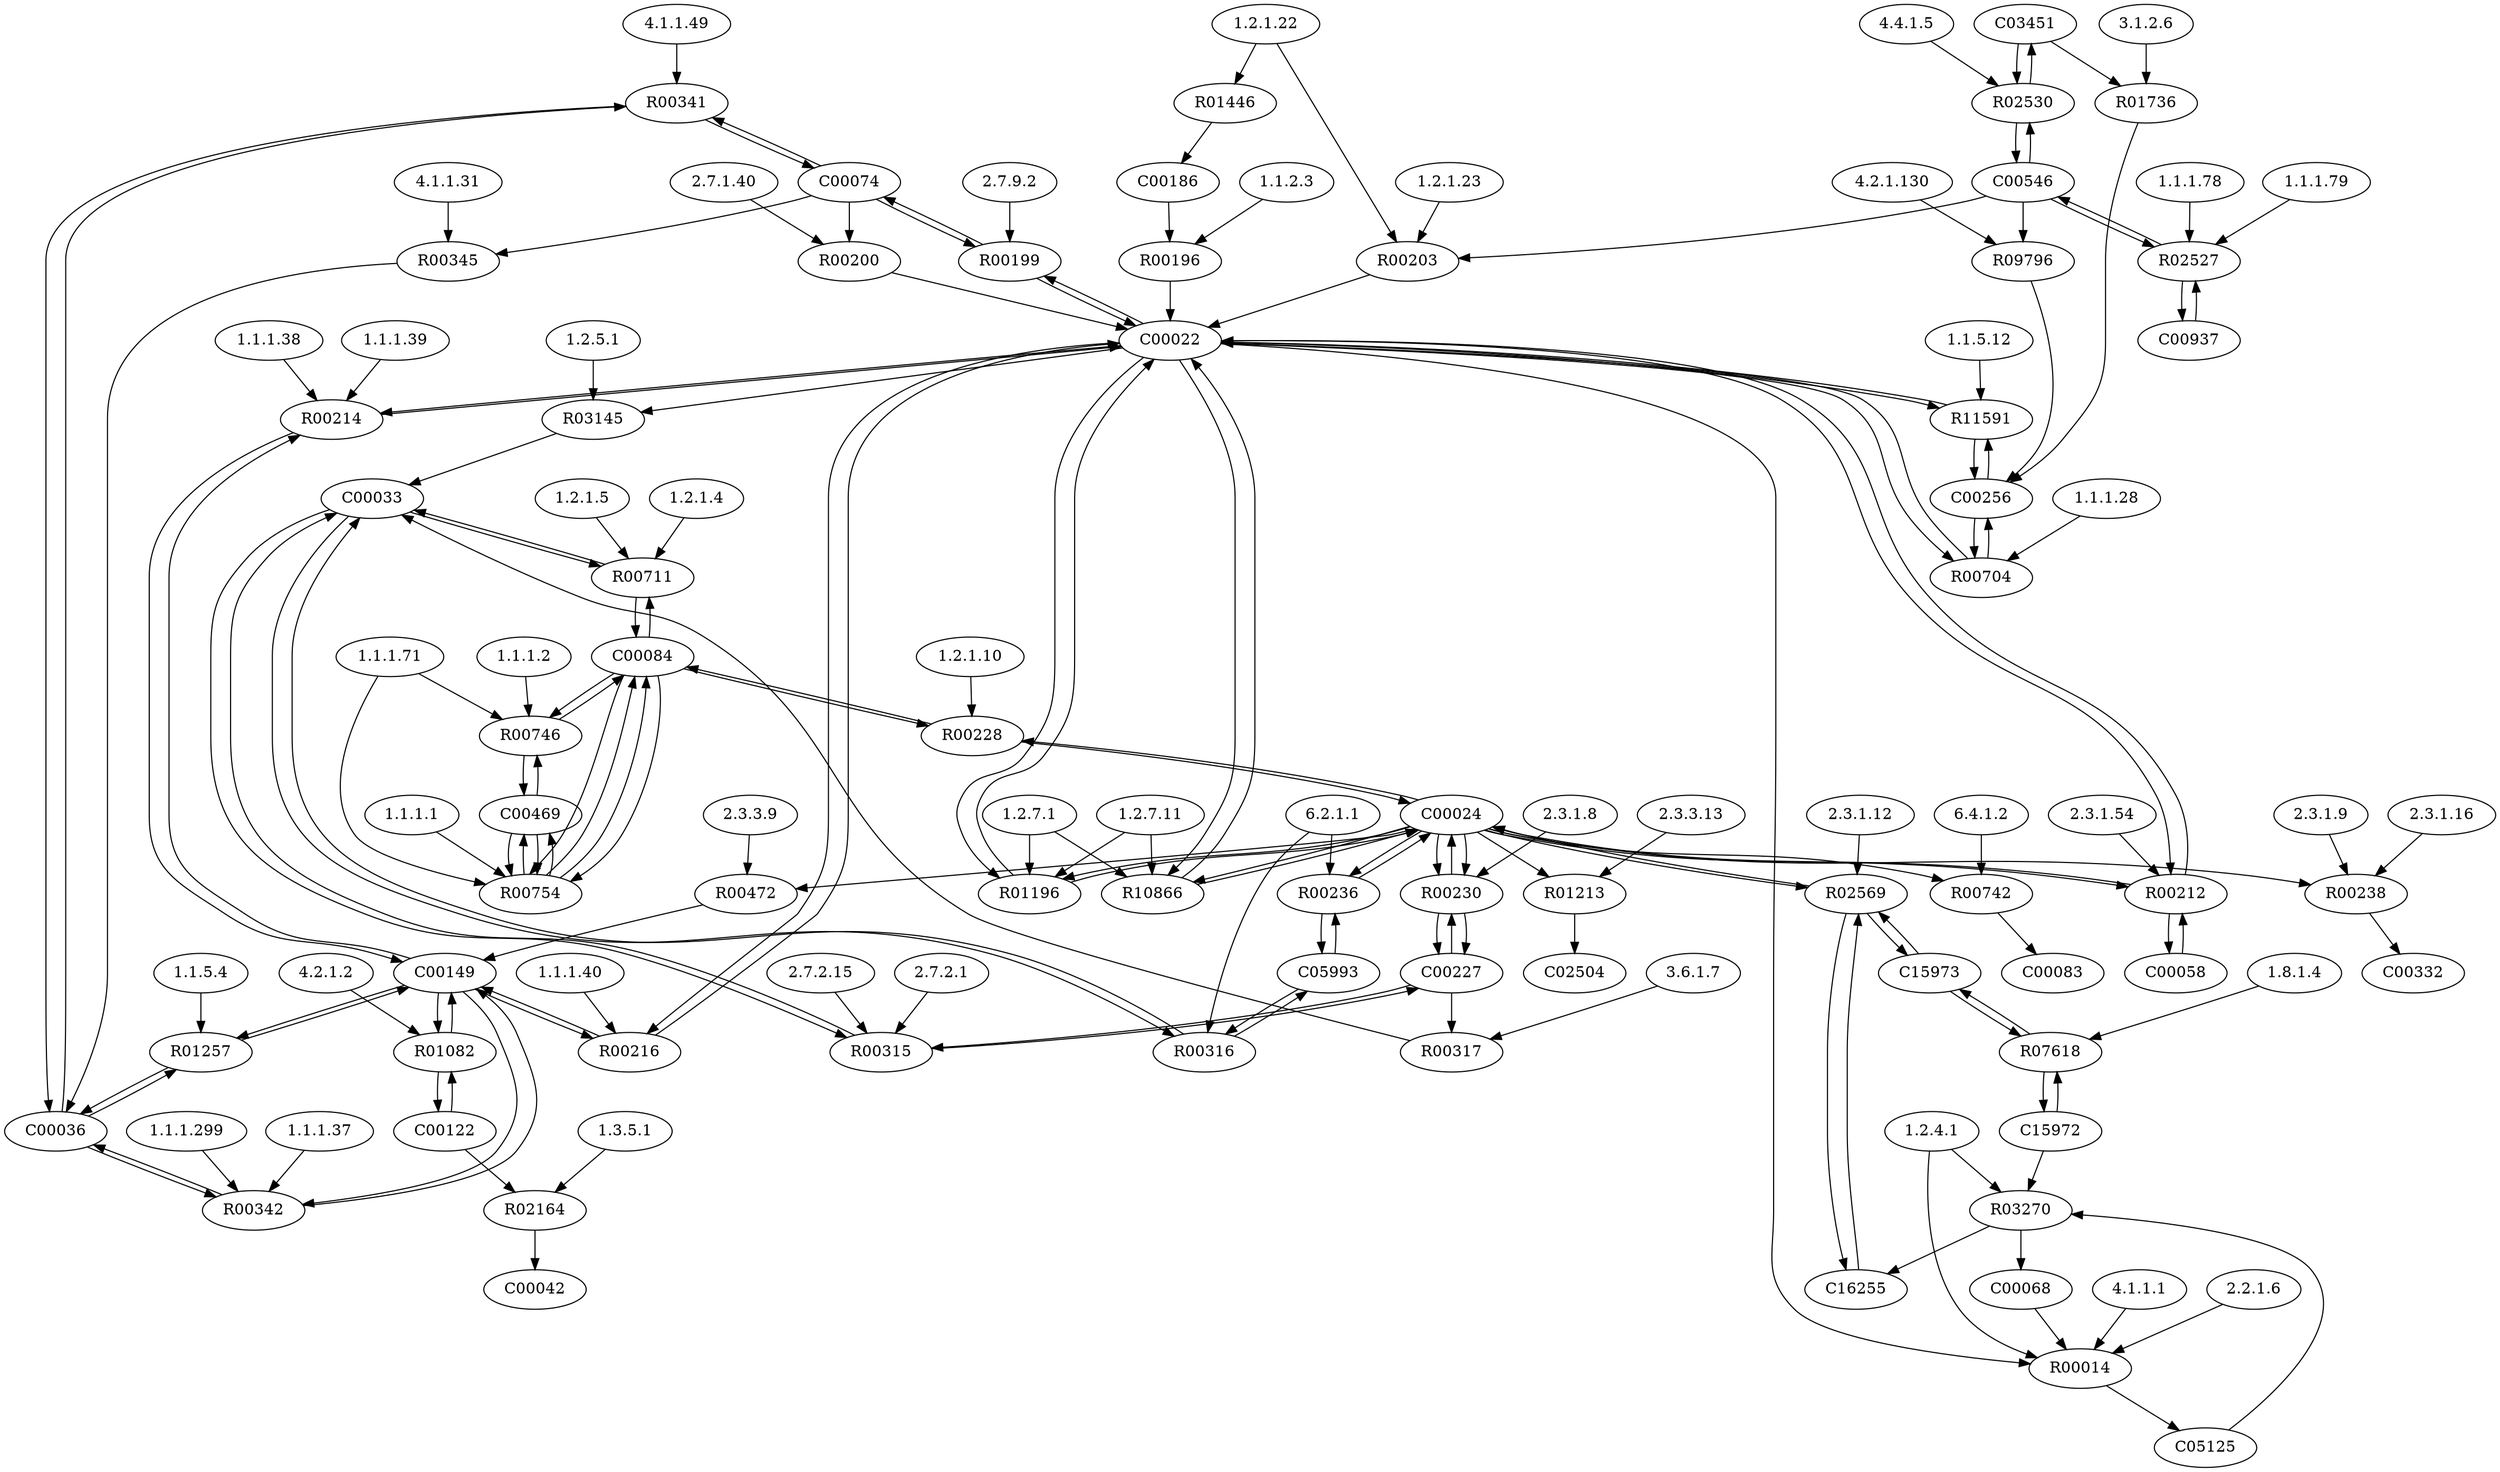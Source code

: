 digraph G {
"4.1.1.49" [type=E];
"2.3.1.12" [type=E];
"1.2.7.11" [type=E];
"4.1.1.1" [type=E];
"1.2.1.4" [type=E];
"1.1.5.12" [type=E];
"1.1.5.4" [type=E];
"1.1.1.38" [type=E];
"2.3.3.13" [type=E];
"2.3.1.16" [type=E];
"6.2.1.1" [type=E];
"1.1.2.3" [type=E];
"1.1.1.1" [type=E];
"1.1.1.299" [type=E];
"2.7.2.15" [type=E];
"4.2.1.130" [type=E];
"4.1.1.31" [type=E];
"4.2.1.2" [type=E];
"3.1.2.6" [type=E];
"2.3.1.9" [type=E];
"1.1.1.71" [type=E];
"3.6.1.7" [type=E];
"6.4.1.2" [type=E];
"1.1.1.2" [type=E];
"1.8.1.4" [type=E];
"1.2.1.23" [type=E];
"2.7.1.40" [type=E];
"2.7.2.1" [type=E];
"1.2.7.1" [type=E];
"4.4.1.5" [type=E];
"2.3.1.54" [type=E];
"2.7.9.2" [type=E];
"1.2.1.10" [type=E];
"1.2.1.22" [type=E];
"1.3.5.1" [type=E];
"1.1.1.39" [type=E];
"2.2.1.6" [type=E];
"1.1.1.78" [type=E];
"2.3.3.9" [type=E];
"1.1.1.79" [type=E];
"1.1.1.37" [type=E];
"1.1.1.28" [type=E];
"1.2.4.1" [type=E];
"1.2.1.5" [type=E];
"1.2.5.1" [type=E];
"1.1.1.40" [type=E];
"2.3.1.8" [type=E];
R00230 [type=R];
R00214 [type=R];
R03145 [type=R];
R00238 [type=R];
R00711 [type=R];
R01736 [type=R];
R09796 [type=R];
R00342 [type=R];
R00472 [type=R];
R00316 [type=R];
R07618 [type=R];
R02569 [type=R];
R02530 [type=R];
R01446 [type=R];
R00236 [type=R];
R11591 [type=R];
R00199 [type=R];
R00228 [type=R];
R01082 [type=R];
R02164 [type=R];
R00315 [type=R];
R00014 [type=R];
R00317 [type=R];
R01213 [type=R];
R00216 [type=R];
R01196 [type=R];
R10866 [type=R];
R00754 [type=R];
R00742 [type=R];
R01257 [type=R];
R02527 [type=R];
R00746 [type=R];
R00203 [type=R];
R00212 [type=R];
R03270 [type=R];
R00345 [type=R];
R00200 [type=R];
R00341 [type=R];
R00704 [type=R];
R00196 [type=R];
C03451 [type=C];
C00074 [type=C];
C00036 [type=C];
C16255 [type=C];
C00546 [type=C];
C00937 [type=C];
C00122 [type=C];
C00227 [type=C];
C00186 [type=C];
C02504 [type=C];
C00068 [type=C];
C00042 [type=C];
C00256 [type=C];
C00024 [type=C];
C05125 [type=C];
C00022 [type=C];
C05993 [type=C];
C00058 [type=C];
C15972 [type=C];
C00033 [type=C];
C15973 [type=C];
C00149 [type=C];
C00083 [type=C];
C00332 [type=C];
C00084 [type=C];
C00469 [type=C];
C05125 -> R03270;
C15972 -> R03270;
R03270 -> C00068;
R03270 -> C16255;
C00074 -> R00345;
R00345 -> C00036;
C00036 -> R00341;
R00341 -> C00036;
R00341 -> C00074;
C00074 -> R00341;
C00022 -> R00199;
R00199 -> C00022;
R00199 -> C00074;
C00074 -> R00199;
C00074 -> R00200;
R00200 -> C00022;
C00546 -> R00203;
R00203 -> C00022;
C03451 -> R02530;
R02530 -> C03451;
R02530 -> C00546;
C00546 -> R02530;
C00256 -> R00704;
R00704 -> C00256;
R00704 -> C00022;
C00022 -> R00704;
C03451 -> R01736;
R01736 -> C00256;
R01446 -> C00186;
C00149 -> R00214;
R00214 -> C00149;
R00214 -> C00022;
C00022 -> R00214;
C00024 -> R00212;
R00212 -> C00024;
C00058 -> R00212;
R00212 -> C00058;
R00212 -> C00022;
C00022 -> R00212;
C00149 -> R00216;
R00216 -> C00149;
R00216 -> C00022;
C00022 -> R00216;
C00022 -> R01196;
R01196 -> C00022;
R01196 -> C00024;
C00024 -> R01196;
C00149 -> R00342;
R00342 -> C00149;
R00342 -> C00036;
C00036 -> R00342;
C00149 -> R01257;
R01257 -> C00149;
R01257 -> C00036;
C00036 -> R01257;
C00024 -> R00472;
R00472 -> C00149;
C00186 -> R00196;
R00196 -> C00022;
C00022 -> R03145;
R03145 -> C00033;
C00024 -> R00230;
R00230 -> C00024;
R00230 -> C00227;
C00227 -> R00230;
C05993 -> R00236;
R00236 -> C05993;
R00236 -> C00024;
C00024 -> R00236;
C00033 -> R00316;
R00316 -> C00033;
R00316 -> C05993;
C05993 -> R00316;
C00084 -> R00228;
R00228 -> C00084;
R00228 -> C00024;
C00024 -> R00228;
C00024 -> R00238;
R00238 -> C00332;
C00024 -> R01213;
R01213 -> C02504;
C00024 -> R00742;
R00742 -> C00083;
C00937 -> R02527;
R02527 -> C00937;
R02527 -> C00546;
C00546 -> R02527;
C00068 -> R00014;
C00022 -> R00014;
R00014 -> C05125;
C00024 -> R02569;
R02569 -> C00024;
C15973 -> R02569;
R02569 -> C15973;
R02569 -> C16255;
C16255 -> R02569;
C15973 -> R07618;
R07618 -> C15973;
R07618 -> C15972;
C15972 -> R07618;
C00033 -> R00315;
R00315 -> C00033;
R00315 -> C00227;
C00227 -> R00315;
C00227 -> R00317;
R00317 -> C00033;
C00024 -> R00230;
R00230 -> C00227;
C00546 -> R09796;
R09796 -> C00256;
C00149 -> R01082;
R01082 -> C00149;
R01082 -> C00122;
C00122 -> R01082;
C00122 -> R02164;
R02164 -> C00042;
C00084 -> R00711;
R00711 -> C00084;
R00711 -> C00033;
C00033 -> R00711;
C00022 -> R10866;
R10866 -> C00022;
R10866 -> C00024;
C00024 -> R10866;
C00022 -> R11591;
R11591 -> C00022;
R11591 -> C00256;
C00256 -> R11591;
C00469 -> R00754;
R00754 -> C00469;
R00754 -> C00084;
C00084 -> R00754;
C00469 -> R00754;
R00754 -> C00469;
R00754 -> C00084;
C00084 -> R00754;
C00469 -> R00746;
R00746 -> C00469;
R00746 -> C00084;
C00084 -> R00746;
"2.3.1.8" -> R00230;
"1.1.1.38" -> R00214;
"1.1.1.39" -> R00214;
"1.2.5.1" -> R03145;
"2.3.1.9" -> R00238;
"2.3.1.16" -> R00238;
"1.2.1.4" -> R00711;
"1.2.1.5" -> R00711;
"3.1.2.6" -> R01736;
"4.2.1.130" -> R09796;
"1.1.1.37" -> R00342;
"1.1.1.299" -> R00342;
"2.3.3.9" -> R00472;
"6.2.1.1" -> R00316;
"1.8.1.4" -> R07618;
"2.3.1.12" -> R02569;
"4.4.1.5" -> R02530;
"1.2.1.22" -> R01446;
"6.2.1.1" -> R00236;
"1.1.5.12" -> R11591;
"2.7.9.2" -> R00199;
"1.2.1.10" -> R00228;
"4.2.1.2" -> R01082;
"1.3.5.1" -> R02164;
"2.7.2.1" -> R00315;
"2.7.2.15" -> R00315;
"1.2.4.1" -> R00014;
"2.2.1.6" -> R00014;
"4.1.1.1" -> R00014;
"3.6.1.7" -> R00317;
"2.3.3.13" -> R01213;
"1.1.1.40" -> R00216;
"1.2.7.1" -> R01196;
"1.2.7.11" -> R01196;
"1.1.1.1" -> R00754;
"1.1.1.71" -> R00754;
"6.4.1.2" -> R00742;
"1.1.5.4" -> R01257;
"1.1.1.78" -> R02527;
"1.1.1.79" -> R02527;
"1.1.1.2" -> R00746;
"1.1.1.71" -> R00746;
"1.2.1.22" -> R00203;
"1.2.1.23" -> R00203;
"2.3.1.54" -> R00212;
"1.2.4.1" -> R03270;
"4.1.1.31" -> R00345;
"2.7.1.40" -> R00200;
"4.1.1.49" -> R00341;
"1.1.1.28" -> R00704;
"1.1.2.3" -> R00196;
"1.2.7.11" -> R10866;
"1.2.7.1" -> R10866;
}
